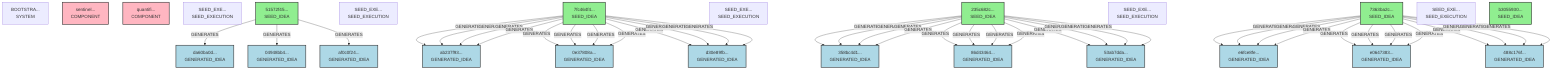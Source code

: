 graph TD
    BOOTSTRAP[BOOTSTRA...<br/>SYSTEM]
    sentinel_instance_01[sentinel...<br/>COMPONENT]:::component
    quantifier_agent_primary[quantifi...<br/>COMPONENT]:::component
    SEED_EXEC_test_iter1[SEED_EXE...<br/>SEED_EXECUTION]
    51572f45_d8cf_4924_9890_72146708b06e[51572f45...<br/>SEED_IDEA]:::seed
    da60ba0d_8f4a_418c_8f0a_335269e761da[da60ba0d...<br/>GENERATED_IDEA]:::idea
    04948bb4_6ba6_4063_b8a1_2003d424287b[04948bb4...<br/>GENERATED_IDEA]:::idea
    af0c0f24_ea17_4dfd_a7cf_8dcdb4ab5b52[af0c0f24...<br/>GENERATED_IDEA]:::idea
    SEED_EXEC_test_iter2[SEED_EXE...<br/>SEED_EXECUTION]
    7fc464f4_8b63_4eb4_be8e_a9c1d22661f9[7fc464f4...<br/>SEED_IDEA]:::seed
    SEED_EXEC_test_iter3[SEED_EXE...<br/>SEED_EXECUTION]
    235c682c_12d2_47c9_b2c6_0adaffb34a2d[235c682c...<br/>SEED_IDEA]:::seed
    SEED_EXEC_test_iter4[SEED_EXE...<br/>SEED_EXECUTION]
    7363ba2c_2c7c_40da_b456_cde515ed2a4c[7363ba2c...<br/>SEED_IDEA]:::seed
    ab237f93_ea9f_4ffa_94f2_1bebb64939b7[ab237f93...<br/>GENERATED_IDEA]:::idea
    0e37808a_173f_475e_88ae_d3869e00e1d2[0e37808a...<br/>GENERATED_IDEA]:::idea
    d30e89fb_e74b_45c5_ace0_f7d35b2ee7e1[d30e89fb...<br/>GENERATED_IDEA]:::idea
    358bc4d1_2c7b_470e_b579_44b499a31b9b[358bc4d1...<br/>GENERATED_IDEA]:::idea
    86d43464_e7c4_4af7_a62e_50541ccd1c49[86d43464...<br/>GENERATED_IDEA]:::idea
    53ab7dda_b760_4b81_ae34_de953a37d4df[53ab7dda...<br/>GENERATED_IDEA]:::idea
    e6fce8fe_3fe8_47d7_b2f2_df02ac2ed699[e6fce8fe...<br/>GENERATED_IDEA]:::idea
    e0647383_153c_489c_b371_24b59cce4015[e0647383...<br/>GENERATED_IDEA]:::idea
    488c176f_4b9a_4d1f_a9fc_16cf732903c4[488c176f...<br/>GENERATED_IDEA]:::idea
    SEED_EXEC_test_iter5[SEED_EXE...<br/>SEED_EXECUTION]
    b3055930_8c17_4b54_9c3b_79096b5034f6[b3055930...<br/>SEED_IDEA]:::seed
    51572f45_d8cf_4924_9890_72146708b06e -->|GENERATES| da60ba0d_8f4a_418c_8f0a_335269e761da
    51572f45_d8cf_4924_9890_72146708b06e -->|GENERATES| 04948bb4_6ba6_4063_b8a1_2003d424287b
    51572f45_d8cf_4924_9890_72146708b06e -->|GENERATES| af0c0f24_ea17_4dfd_a7cf_8dcdb4ab5b52
    7fc464f4_8b63_4eb4_be8e_a9c1d22661f9 -->|GENERATES| ab237f93_ea9f_4ffa_94f2_1bebb64939b7
    7fc464f4_8b63_4eb4_be8e_a9c1d22661f9 -->|GENERATES| ab237f93_ea9f_4ffa_94f2_1bebb64939b7
    7fc464f4_8b63_4eb4_be8e_a9c1d22661f9 -->|GENERATES| ab237f93_ea9f_4ffa_94f2_1bebb64939b7
    7fc464f4_8b63_4eb4_be8e_a9c1d22661f9 -->|GENERATES| ab237f93_ea9f_4ffa_94f2_1bebb64939b7
    7fc464f4_8b63_4eb4_be8e_a9c1d22661f9 -->|GENERATES| 0e37808a_173f_475e_88ae_d3869e00e1d2
    7fc464f4_8b63_4eb4_be8e_a9c1d22661f9 -->|GENERATES| 0e37808a_173f_475e_88ae_d3869e00e1d2
    7fc464f4_8b63_4eb4_be8e_a9c1d22661f9 -->|GENERATES| 0e37808a_173f_475e_88ae_d3869e00e1d2
    7fc464f4_8b63_4eb4_be8e_a9c1d22661f9 -->|GENERATES| 0e37808a_173f_475e_88ae_d3869e00e1d2
    7fc464f4_8b63_4eb4_be8e_a9c1d22661f9 -->|GENERATES| d30e89fb_e74b_45c5_ace0_f7d35b2ee7e1
    7fc464f4_8b63_4eb4_be8e_a9c1d22661f9 -->|GENERATES| d30e89fb_e74b_45c5_ace0_f7d35b2ee7e1
    7fc464f4_8b63_4eb4_be8e_a9c1d22661f9 -->|GENERATES| d30e89fb_e74b_45c5_ace0_f7d35b2ee7e1
    7fc464f4_8b63_4eb4_be8e_a9c1d22661f9 -->|GENERATES| d30e89fb_e74b_45c5_ace0_f7d35b2ee7e1
    235c682c_12d2_47c9_b2c6_0adaffb34a2d -->|GENERATES| 358bc4d1_2c7b_470e_b579_44b499a31b9b
    235c682c_12d2_47c9_b2c6_0adaffb34a2d -->|GENERATES| 358bc4d1_2c7b_470e_b579_44b499a31b9b
    235c682c_12d2_47c9_b2c6_0adaffb34a2d -->|GENERATES| 358bc4d1_2c7b_470e_b579_44b499a31b9b
    235c682c_12d2_47c9_b2c6_0adaffb34a2d -->|GENERATES| 358bc4d1_2c7b_470e_b579_44b499a31b9b
    235c682c_12d2_47c9_b2c6_0adaffb34a2d -->|GENERATES| 86d43464_e7c4_4af7_a62e_50541ccd1c49
    235c682c_12d2_47c9_b2c6_0adaffb34a2d -->|GENERATES| 86d43464_e7c4_4af7_a62e_50541ccd1c49
    235c682c_12d2_47c9_b2c6_0adaffb34a2d -->|GENERATES| 86d43464_e7c4_4af7_a62e_50541ccd1c49
    235c682c_12d2_47c9_b2c6_0adaffb34a2d -->|GENERATES| 86d43464_e7c4_4af7_a62e_50541ccd1c49
    235c682c_12d2_47c9_b2c6_0adaffb34a2d -->|GENERATES| 53ab7dda_b760_4b81_ae34_de953a37d4df
    235c682c_12d2_47c9_b2c6_0adaffb34a2d -->|GENERATES| 53ab7dda_b760_4b81_ae34_de953a37d4df
    235c682c_12d2_47c9_b2c6_0adaffb34a2d -->|GENERATES| 53ab7dda_b760_4b81_ae34_de953a37d4df
    235c682c_12d2_47c9_b2c6_0adaffb34a2d -->|GENERATES| 53ab7dda_b760_4b81_ae34_de953a37d4df
    7363ba2c_2c7c_40da_b456_cde515ed2a4c -->|GENERATES| e6fce8fe_3fe8_47d7_b2f2_df02ac2ed699
    7363ba2c_2c7c_40da_b456_cde515ed2a4c -->|GENERATES| e6fce8fe_3fe8_47d7_b2f2_df02ac2ed699
    7363ba2c_2c7c_40da_b456_cde515ed2a4c -->|GENERATES| e6fce8fe_3fe8_47d7_b2f2_df02ac2ed699
    7363ba2c_2c7c_40da_b456_cde515ed2a4c -->|GENERATES| e6fce8fe_3fe8_47d7_b2f2_df02ac2ed699
    7363ba2c_2c7c_40da_b456_cde515ed2a4c -->|GENERATES| e0647383_153c_489c_b371_24b59cce4015
    7363ba2c_2c7c_40da_b456_cde515ed2a4c -->|GENERATES| e0647383_153c_489c_b371_24b59cce4015
    7363ba2c_2c7c_40da_b456_cde515ed2a4c -->|GENERATES| e0647383_153c_489c_b371_24b59cce4015
    7363ba2c_2c7c_40da_b456_cde515ed2a4c -->|GENERATES| e0647383_153c_489c_b371_24b59cce4015
    7363ba2c_2c7c_40da_b456_cde515ed2a4c -->|GENERATES| 488c176f_4b9a_4d1f_a9fc_16cf732903c4
    7363ba2c_2c7c_40da_b456_cde515ed2a4c -->|GENERATES| 488c176f_4b9a_4d1f_a9fc_16cf732903c4
    7363ba2c_2c7c_40da_b456_cde515ed2a4c -->|GENERATES| 488c176f_4b9a_4d1f_a9fc_16cf732903c4
    7363ba2c_2c7c_40da_b456_cde515ed2a4c -->|GENERATES| 488c176f_4b9a_4d1f_a9fc_16cf732903c4

    classDef seed fill:#90EE90,stroke:#333,stroke-width:2px;
    classDef idea fill:#ADD8E6,stroke:#333,stroke-width:2px;
    classDef proto fill:#FFA500,stroke:#333,stroke-width:2px;
    classDef component fill:#FFB6C1,stroke:#333,stroke-width:2px;